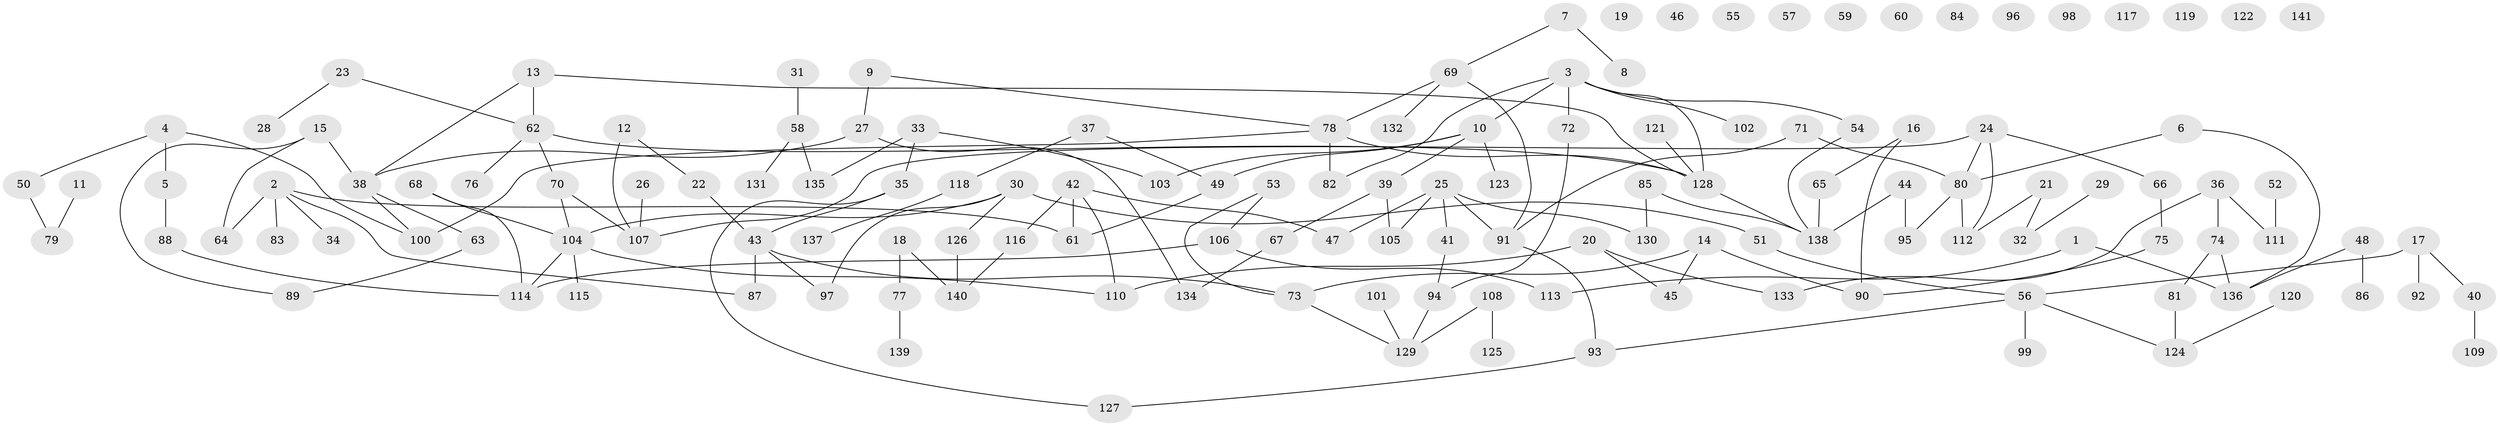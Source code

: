 // coarse degree distribution, {3: 0.23255813953488372, 2: 0.23255813953488372, 6: 0.11627906976744186, 1: 0.20930232558139536, 5: 0.09302325581395349, 4: 0.09302325581395349, 7: 0.023255813953488372}
// Generated by graph-tools (version 1.1) at 2025/35/03/04/25 23:35:55]
// undirected, 141 vertices, 159 edges
graph export_dot {
  node [color=gray90,style=filled];
  1;
  2;
  3;
  4;
  5;
  6;
  7;
  8;
  9;
  10;
  11;
  12;
  13;
  14;
  15;
  16;
  17;
  18;
  19;
  20;
  21;
  22;
  23;
  24;
  25;
  26;
  27;
  28;
  29;
  30;
  31;
  32;
  33;
  34;
  35;
  36;
  37;
  38;
  39;
  40;
  41;
  42;
  43;
  44;
  45;
  46;
  47;
  48;
  49;
  50;
  51;
  52;
  53;
  54;
  55;
  56;
  57;
  58;
  59;
  60;
  61;
  62;
  63;
  64;
  65;
  66;
  67;
  68;
  69;
  70;
  71;
  72;
  73;
  74;
  75;
  76;
  77;
  78;
  79;
  80;
  81;
  82;
  83;
  84;
  85;
  86;
  87;
  88;
  89;
  90;
  91;
  92;
  93;
  94;
  95;
  96;
  97;
  98;
  99;
  100;
  101;
  102;
  103;
  104;
  105;
  106;
  107;
  108;
  109;
  110;
  111;
  112;
  113;
  114;
  115;
  116;
  117;
  118;
  119;
  120;
  121;
  122;
  123;
  124;
  125;
  126;
  127;
  128;
  129;
  130;
  131;
  132;
  133;
  134;
  135;
  136;
  137;
  138;
  139;
  140;
  141;
  1 -- 113;
  1 -- 136;
  2 -- 34;
  2 -- 61;
  2 -- 64;
  2 -- 83;
  2 -- 87;
  3 -- 10;
  3 -- 54;
  3 -- 72;
  3 -- 82;
  3 -- 102;
  3 -- 128;
  4 -- 5;
  4 -- 50;
  4 -- 100;
  5 -- 88;
  6 -- 80;
  6 -- 136;
  7 -- 8;
  7 -- 69;
  9 -- 27;
  9 -- 78;
  10 -- 39;
  10 -- 49;
  10 -- 103;
  10 -- 123;
  11 -- 79;
  12 -- 22;
  12 -- 107;
  13 -- 38;
  13 -- 62;
  13 -- 128;
  14 -- 45;
  14 -- 73;
  14 -- 90;
  15 -- 38;
  15 -- 64;
  15 -- 89;
  16 -- 65;
  16 -- 90;
  17 -- 40;
  17 -- 56;
  17 -- 92;
  18 -- 77;
  18 -- 140;
  20 -- 45;
  20 -- 110;
  20 -- 133;
  21 -- 32;
  21 -- 112;
  22 -- 43;
  23 -- 28;
  23 -- 62;
  24 -- 66;
  24 -- 80;
  24 -- 107;
  24 -- 112;
  25 -- 41;
  25 -- 47;
  25 -- 91;
  25 -- 105;
  25 -- 130;
  26 -- 107;
  27 -- 38;
  27 -- 134;
  29 -- 32;
  30 -- 51;
  30 -- 97;
  30 -- 104;
  30 -- 126;
  31 -- 58;
  33 -- 35;
  33 -- 103;
  33 -- 135;
  35 -- 43;
  35 -- 127;
  36 -- 74;
  36 -- 111;
  36 -- 133;
  37 -- 49;
  37 -- 118;
  38 -- 63;
  38 -- 100;
  39 -- 67;
  39 -- 105;
  40 -- 109;
  41 -- 94;
  42 -- 47;
  42 -- 61;
  42 -- 110;
  42 -- 116;
  43 -- 73;
  43 -- 87;
  43 -- 97;
  44 -- 95;
  44 -- 138;
  48 -- 86;
  48 -- 136;
  49 -- 61;
  50 -- 79;
  51 -- 56;
  52 -- 111;
  53 -- 73;
  53 -- 106;
  54 -- 138;
  56 -- 93;
  56 -- 99;
  56 -- 124;
  58 -- 131;
  58 -- 135;
  62 -- 70;
  62 -- 76;
  62 -- 128;
  63 -- 89;
  65 -- 138;
  66 -- 75;
  67 -- 134;
  68 -- 104;
  68 -- 114;
  69 -- 78;
  69 -- 91;
  69 -- 132;
  70 -- 104;
  70 -- 107;
  71 -- 80;
  71 -- 91;
  72 -- 94;
  73 -- 129;
  74 -- 81;
  74 -- 136;
  75 -- 90;
  77 -- 139;
  78 -- 82;
  78 -- 100;
  78 -- 128;
  80 -- 95;
  80 -- 112;
  81 -- 124;
  85 -- 130;
  85 -- 138;
  88 -- 114;
  91 -- 93;
  93 -- 127;
  94 -- 129;
  101 -- 129;
  104 -- 110;
  104 -- 114;
  104 -- 115;
  106 -- 113;
  106 -- 114;
  108 -- 125;
  108 -- 129;
  116 -- 140;
  118 -- 137;
  120 -- 124;
  121 -- 128;
  126 -- 140;
  128 -- 138;
}
